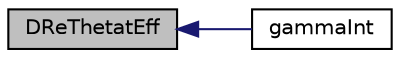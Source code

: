 digraph "DReThetatEff"
{
  bgcolor="transparent";
  edge [fontname="Helvetica",fontsize="10",labelfontname="Helvetica",labelfontsize="10"];
  node [fontname="Helvetica",fontsize="10",shape=record];
  rankdir="LR";
  Node522 [label="DReThetatEff",height=0.2,width=0.4,color="black", fillcolor="grey75", style="filled", fontcolor="black"];
  Node522 -> Node523 [dir="back",color="midnightblue",fontsize="10",style="solid",fontname="Helvetica"];
  Node523 [label="gammaInt",height=0.2,width=0.4,color="black",URL="$a32345.html#a8fb66d94234ae17049efadf37682d2d9",tooltip="Access function to intermittency. "];
}
